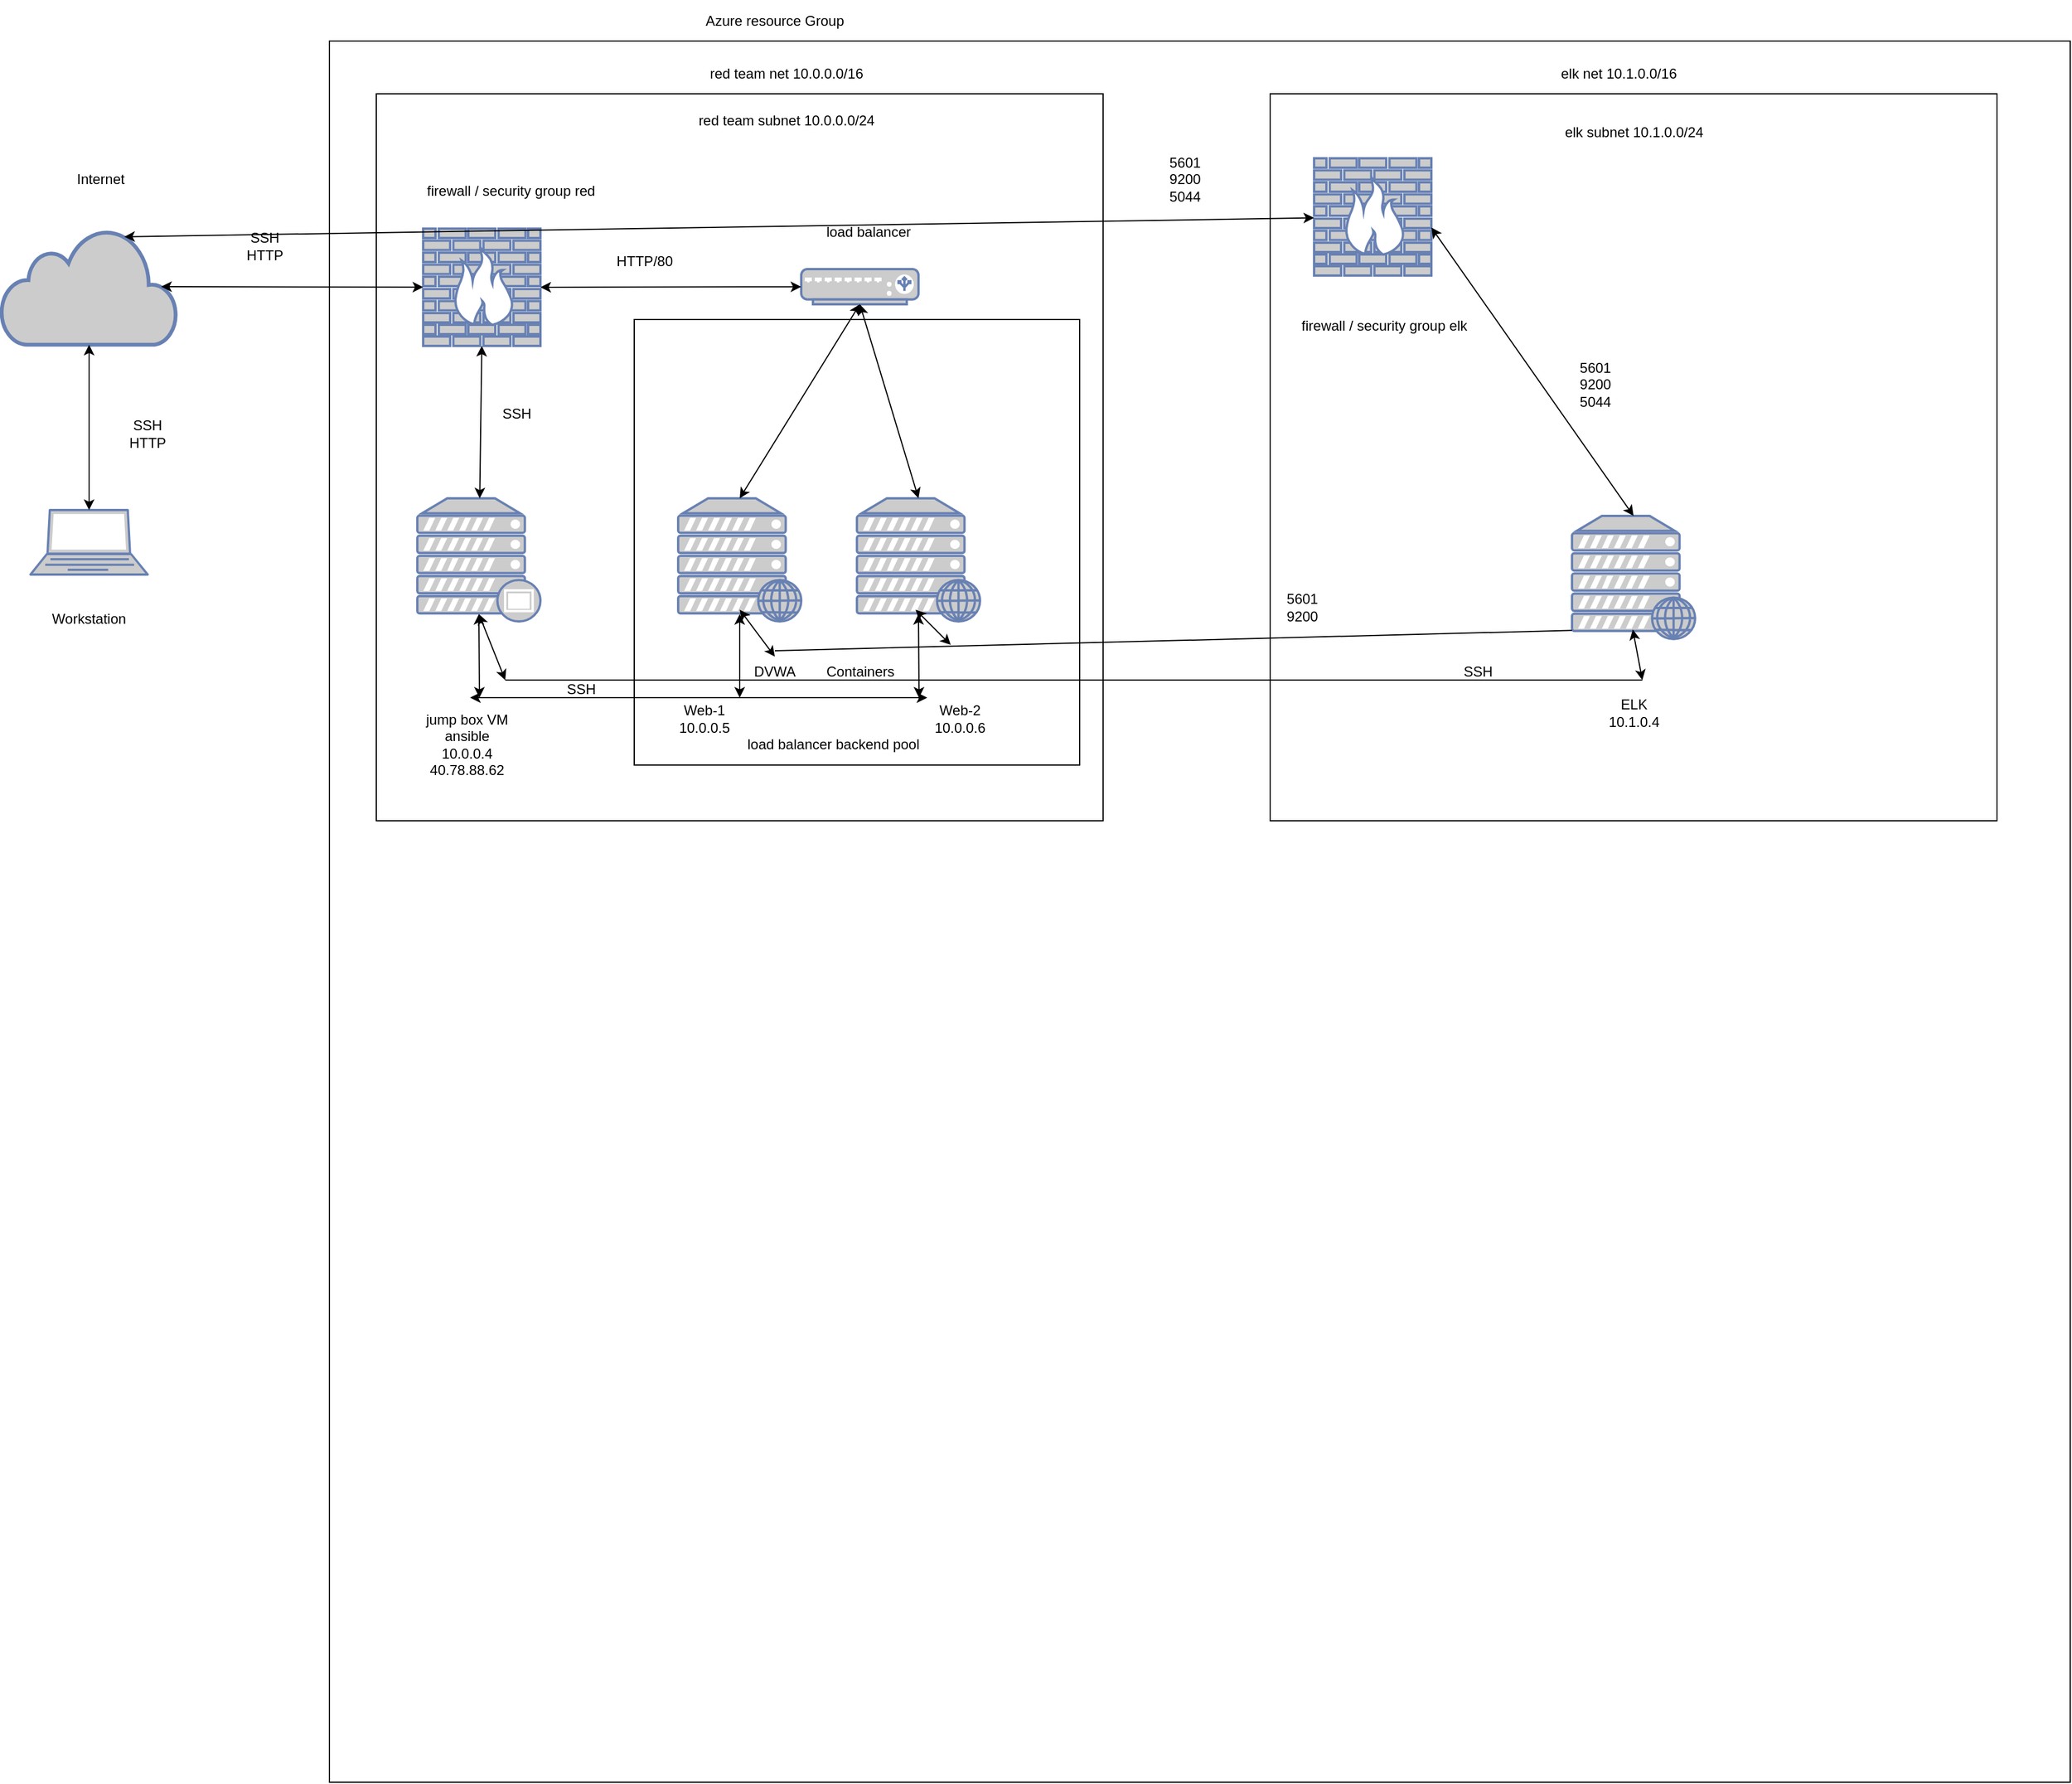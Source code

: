 <mxfile version="14.7.6" type="device"><diagram name="Page-1" id="bfe91b75-5d2c-26a0-9c1d-138518896778"><mxGraphModel dx="2996" dy="1016" grid="1" gridSize="10" guides="1" tooltips="1" connect="1" arrows="1" fold="1" page="1" pageScale="1" pageWidth="1100" pageHeight="850" background="none" math="0" shadow="0"><root><mxCell id="0"/><mxCell id="1" parent="0"/><mxCell id="l0G8uwlCx2XAzXtiMfjh-5" value="" style="whiteSpace=wrap;html=1;aspect=fixed;fillColor=none;" parent="1" vertex="1"><mxGeometry x="-790" y="45" width="1485" height="1485" as="geometry"/></mxCell><mxCell id="d-Sq1TwbT4W9AsZcCsx3-449" value="" style="whiteSpace=wrap;html=1;aspect=fixed;fillColor=none;" vertex="1" parent="1"><mxGeometry x="12.5" y="90" width="620" height="620" as="geometry"/></mxCell><mxCell id="l0G8uwlCx2XAzXtiMfjh-4" value="" style="whiteSpace=wrap;html=1;aspect=fixed;fillColor=none;" parent="1" vertex="1"><mxGeometry x="-750" y="90" width="620" height="620" as="geometry"/></mxCell><mxCell id="l0G8uwlCx2XAzXtiMfjh-1" value="" style="fontColor=#0066CC;verticalAlign=top;verticalLabelPosition=bottom;labelPosition=center;align=center;html=1;outlineConnect=0;fillColor=#CCCCCC;strokeColor=#6881B3;gradientColor=none;gradientDirection=north;strokeWidth=2;shape=mxgraph.networks.firewall;" parent="1" vertex="1"><mxGeometry x="-710" y="205" width="100" height="100" as="geometry"/></mxCell><mxCell id="l0G8uwlCx2XAzXtiMfjh-2" value="" style="html=1;outlineConnect=0;fillColor=#CCCCCC;strokeColor=#6881B3;gradientColor=none;gradientDirection=north;strokeWidth=2;shape=mxgraph.networks.cloud;fontColor=#ffffff;" parent="1" vertex="1"><mxGeometry x="-1070" y="205" width="150" height="99" as="geometry"/></mxCell><mxCell id="l0G8uwlCx2XAzXtiMfjh-3" value="" style="fontColor=#0066CC;verticalAlign=top;verticalLabelPosition=bottom;labelPosition=center;align=center;html=1;outlineConnect=0;fillColor=#CCCCCC;strokeColor=#6881B3;gradientColor=none;gradientDirection=north;strokeWidth=2;shape=mxgraph.networks.laptop;" parent="1" vertex="1"><mxGeometry x="-1045" y="445" width="100" height="55" as="geometry"/></mxCell><mxCell id="l0G8uwlCx2XAzXtiMfjh-6" value="" style="whiteSpace=wrap;html=1;aspect=fixed;fillColor=none;" parent="1" vertex="1"><mxGeometry x="-530" y="282.5" width="380" height="380" as="geometry"/></mxCell><mxCell id="l0G8uwlCx2XAzXtiMfjh-7" value="" style="fontColor=#0066CC;verticalAlign=top;verticalLabelPosition=bottom;labelPosition=center;align=center;html=1;outlineConnect=0;fillColor=#CCCCCC;strokeColor=#6881B3;gradientColor=none;gradientDirection=north;strokeWidth=2;shape=mxgraph.networks.web_server;" parent="1" vertex="1"><mxGeometry x="-492.5" y="435" width="105" height="105" as="geometry"/></mxCell><mxCell id="l0G8uwlCx2XAzXtiMfjh-8" value="" style="fontColor=#0066CC;verticalAlign=top;verticalLabelPosition=bottom;labelPosition=center;align=center;html=1;outlineConnect=0;fillColor=#CCCCCC;strokeColor=#6881B3;gradientColor=none;gradientDirection=north;strokeWidth=2;shape=mxgraph.networks.web_server;" parent="1" vertex="1"><mxGeometry x="-340" y="435" width="105" height="105" as="geometry"/></mxCell><mxCell id="l0G8uwlCx2XAzXtiMfjh-9" value="" style="fontColor=#0066CC;verticalAlign=top;verticalLabelPosition=bottom;labelPosition=center;align=center;html=1;outlineConnect=0;fillColor=#CCCCCC;strokeColor=#6881B3;gradientColor=none;gradientDirection=north;strokeWidth=2;shape=mxgraph.networks.load_balancer;" parent="1" vertex="1"><mxGeometry x="-387.5" y="239.5" width="100" height="30" as="geometry"/></mxCell><mxCell id="l0G8uwlCx2XAzXtiMfjh-10" value="" style="fontColor=#0066CC;verticalAlign=top;verticalLabelPosition=bottom;labelPosition=center;align=center;html=1;outlineConnect=0;fillColor=#CCCCCC;strokeColor=#6881B3;gradientColor=none;gradientDirection=north;strokeWidth=2;shape=mxgraph.networks.proxy_server;" parent="1" vertex="1"><mxGeometry x="-715" y="435" width="105" height="105" as="geometry"/></mxCell><mxCell id="l0G8uwlCx2XAzXtiMfjh-11" value="" style="endArrow=classic;startArrow=classic;html=1;exitX=0.5;exitY=0;exitDx=0;exitDy=0;exitPerimeter=0;" parent="1" source="l0G8uwlCx2XAzXtiMfjh-3" target="l0G8uwlCx2XAzXtiMfjh-2" edge="1"><mxGeometry width="50" height="50" relative="1" as="geometry"><mxPoint x="-460" y="425" as="sourcePoint"/><mxPoint x="-410" y="375" as="targetPoint"/></mxGeometry></mxCell><mxCell id="l0G8uwlCx2XAzXtiMfjh-12" value="" style="endArrow=classic;startArrow=classic;html=1;exitX=0.91;exitY=0.5;exitDx=0;exitDy=0;exitPerimeter=0;" parent="1" source="l0G8uwlCx2XAzXtiMfjh-2" target="l0G8uwlCx2XAzXtiMfjh-1" edge="1"><mxGeometry width="50" height="50" relative="1" as="geometry"><mxPoint x="-460" y="425" as="sourcePoint"/><mxPoint x="-410" y="375" as="targetPoint"/></mxGeometry></mxCell><mxCell id="l0G8uwlCx2XAzXtiMfjh-13" value="" style="endArrow=classic;startArrow=classic;html=1;exitX=1;exitY=0.5;exitDx=0;exitDy=0;exitPerimeter=0;" parent="1" source="l0G8uwlCx2XAzXtiMfjh-1" target="l0G8uwlCx2XAzXtiMfjh-9" edge="1"><mxGeometry width="50" height="50" relative="1" as="geometry"><mxPoint x="-460" y="425" as="sourcePoint"/><mxPoint x="-410" y="375" as="targetPoint"/></mxGeometry></mxCell><mxCell id="l0G8uwlCx2XAzXtiMfjh-14" value="" style="endArrow=classic;startArrow=classic;html=1;entryX=0.5;entryY=1;entryDx=0;entryDy=0;entryPerimeter=0;exitX=0.5;exitY=0;exitDx=0;exitDy=0;exitPerimeter=0;" parent="1" source="l0G8uwlCx2XAzXtiMfjh-7" target="l0G8uwlCx2XAzXtiMfjh-9" edge="1"><mxGeometry width="50" height="50" relative="1" as="geometry"><mxPoint x="-460" y="425" as="sourcePoint"/><mxPoint x="-410" y="375" as="targetPoint"/></mxGeometry></mxCell><mxCell id="l0G8uwlCx2XAzXtiMfjh-15" value="" style="endArrow=classic;startArrow=classic;html=1;entryX=0.5;entryY=1;entryDx=0;entryDy=0;entryPerimeter=0;exitX=0.5;exitY=0;exitDx=0;exitDy=0;exitPerimeter=0;" parent="1" source="l0G8uwlCx2XAzXtiMfjh-8" target="l0G8uwlCx2XAzXtiMfjh-9" edge="1"><mxGeometry width="50" height="50" relative="1" as="geometry"><mxPoint x="-460" y="425" as="sourcePoint"/><mxPoint x="-410" y="375" as="targetPoint"/></mxGeometry></mxCell><mxCell id="l0G8uwlCx2XAzXtiMfjh-16" value="" style="endArrow=classic;startArrow=classic;html=1;entryX=0.5;entryY=1;entryDx=0;entryDy=0;entryPerimeter=0;" parent="1" source="l0G8uwlCx2XAzXtiMfjh-10" target="l0G8uwlCx2XAzXtiMfjh-1" edge="1"><mxGeometry width="50" height="50" relative="1" as="geometry"><mxPoint x="-460" y="425" as="sourcePoint"/><mxPoint x="-410" y="375" as="targetPoint"/></mxGeometry></mxCell><mxCell id="l0G8uwlCx2XAzXtiMfjh-19" value="" style="endArrow=classic;startArrow=classic;html=1;entryX=0.5;entryY=0.94;entryDx=0;entryDy=0;entryPerimeter=0;" parent="1" target="l0G8uwlCx2XAzXtiMfjh-10" edge="1"><mxGeometry width="50" height="50" relative="1" as="geometry"><mxPoint x="-662" y="605" as="sourcePoint"/><mxPoint x="-410" y="375" as="targetPoint"/></mxGeometry></mxCell><mxCell id="l0G8uwlCx2XAzXtiMfjh-20" value="" style="endArrow=classic;startArrow=classic;html=1;" parent="1" edge="1"><mxGeometry width="50" height="50" relative="1" as="geometry"><mxPoint x="-670" y="605" as="sourcePoint"/><mxPoint x="-280" y="605" as="targetPoint"/></mxGeometry></mxCell><mxCell id="l0G8uwlCx2XAzXtiMfjh-21" value="" style="endArrow=classic;startArrow=classic;html=1;entryX=0.5;entryY=0.94;entryDx=0;entryDy=0;entryPerimeter=0;" parent="1" target="l0G8uwlCx2XAzXtiMfjh-7" edge="1"><mxGeometry width="50" height="50" relative="1" as="geometry"><mxPoint x="-440" y="605" as="sourcePoint"/><mxPoint x="-410" y="375" as="targetPoint"/></mxGeometry></mxCell><mxCell id="l0G8uwlCx2XAzXtiMfjh-22" value="" style="endArrow=classic;startArrow=classic;html=1;entryX=0.5;entryY=0.94;entryDx=0;entryDy=0;entryPerimeter=0;" parent="1" target="l0G8uwlCx2XAzXtiMfjh-8" edge="1"><mxGeometry width="50" height="50" relative="1" as="geometry"><mxPoint x="-287" y="605" as="sourcePoint"/><mxPoint x="-410" y="375" as="targetPoint"/></mxGeometry></mxCell><mxCell id="l0G8uwlCx2XAzXtiMfjh-23" value="Workstation" style="text;html=1;strokeColor=none;fillColor=none;align=center;verticalAlign=middle;whiteSpace=wrap;rounded=0;" parent="1" vertex="1"><mxGeometry x="-1030" y="520" width="70" height="35" as="geometry"/></mxCell><mxCell id="l0G8uwlCx2XAzXtiMfjh-24" value="Internet" style="text;html=1;strokeColor=none;fillColor=none;align=center;verticalAlign=middle;whiteSpace=wrap;rounded=0;" parent="1" vertex="1"><mxGeometry x="-1020" y="145" width="70" height="35" as="geometry"/></mxCell><mxCell id="l0G8uwlCx2XAzXtiMfjh-25" value="Azure resource Group" style="text;html=1;strokeColor=none;fillColor=none;align=center;verticalAlign=middle;whiteSpace=wrap;rounded=0;" parent="1" vertex="1"><mxGeometry x="-490" y="10" width="160" height="35" as="geometry"/></mxCell><mxCell id="l0G8uwlCx2XAzXtiMfjh-26" value="red team net 10.0.0.0/16" style="text;html=1;strokeColor=none;fillColor=none;align=center;verticalAlign=middle;whiteSpace=wrap;rounded=0;" parent="1" vertex="1"><mxGeometry x="-480" y="55" width="160" height="35" as="geometry"/></mxCell><mxCell id="l0G8uwlCx2XAzXtiMfjh-27" value="red team subnet 10.0.0.0/24" style="text;html=1;strokeColor=none;fillColor=none;align=center;verticalAlign=middle;whiteSpace=wrap;rounded=0;" parent="1" vertex="1"><mxGeometry x="-480" y="95" width="160" height="35" as="geometry"/></mxCell><mxCell id="l0G8uwlCx2XAzXtiMfjh-28" value="firewall / security group red" style="text;html=1;strokeColor=none;fillColor=none;align=center;verticalAlign=middle;whiteSpace=wrap;rounded=0;" parent="1" vertex="1"><mxGeometry x="-715" y="155" width="160" height="35" as="geometry"/></mxCell><mxCell id="l0G8uwlCx2XAzXtiMfjh-29" value="load balancer&lt;br&gt;" style="text;html=1;strokeColor=none;fillColor=none;align=center;verticalAlign=middle;whiteSpace=wrap;rounded=0;" parent="1" vertex="1"><mxGeometry x="-380" y="190" width="100" height="35" as="geometry"/></mxCell><mxCell id="l0G8uwlCx2XAzXtiMfjh-30" value="jump box VM ansible&lt;br&gt;10.0.0.4&lt;br&gt;40.78.88.62" style="text;html=1;strokeColor=none;fillColor=none;align=center;verticalAlign=middle;whiteSpace=wrap;rounded=0;" parent="1" vertex="1"><mxGeometry x="-715" y="605" width="85" height="80" as="geometry"/></mxCell><mxCell id="l0G8uwlCx2XAzXtiMfjh-31" value="DVWA" style="text;html=1;strokeColor=none;fillColor=none;align=center;verticalAlign=middle;whiteSpace=wrap;rounded=0;" parent="1" vertex="1"><mxGeometry x="-430" y="565" width="40" height="35" as="geometry"/></mxCell><mxCell id="l0G8uwlCx2XAzXtiMfjh-32" value="Containers" style="text;html=1;strokeColor=none;fillColor=none;align=center;verticalAlign=middle;whiteSpace=wrap;rounded=0;" parent="1" vertex="1"><mxGeometry x="-372.5" y="565" width="70" height="35" as="geometry"/></mxCell><mxCell id="l0G8uwlCx2XAzXtiMfjh-33" value="load balancer backend pool" style="text;html=1;strokeColor=none;fillColor=none;align=center;verticalAlign=middle;whiteSpace=wrap;rounded=0;" parent="1" vertex="1"><mxGeometry x="-440" y="627.5" width="160" height="35" as="geometry"/></mxCell><mxCell id="l0G8uwlCx2XAzXtiMfjh-34" value="Web-1 10.0.0.5" style="text;html=1;strokeColor=none;fillColor=none;align=center;verticalAlign=middle;whiteSpace=wrap;rounded=0;" parent="1" vertex="1"><mxGeometry x="-500" y="605" width="60" height="35" as="geometry"/></mxCell><mxCell id="l0G8uwlCx2XAzXtiMfjh-35" value="Web-2 10.0.0.6" style="text;html=1;strokeColor=none;fillColor=none;align=center;verticalAlign=middle;whiteSpace=wrap;rounded=0;" parent="1" vertex="1"><mxGeometry x="-287.5" y="605" width="70" height="35" as="geometry"/></mxCell><mxCell id="l0G8uwlCx2XAzXtiMfjh-36" value="SSH" style="text;html=1;strokeColor=none;fillColor=none;align=center;verticalAlign=middle;whiteSpace=wrap;rounded=0;" parent="1" vertex="1"><mxGeometry x="-595" y="580" width="40" height="35" as="geometry"/></mxCell><mxCell id="l0G8uwlCx2XAzXtiMfjh-37" value="SSH" style="text;html=1;strokeColor=none;fillColor=none;align=center;verticalAlign=middle;whiteSpace=wrap;rounded=0;" parent="1" vertex="1"><mxGeometry x="-650" y="345" width="40" height="35" as="geometry"/></mxCell><mxCell id="l0G8uwlCx2XAzXtiMfjh-38" value="HTTP/80" style="text;html=1;strokeColor=none;fillColor=none;align=center;verticalAlign=middle;whiteSpace=wrap;rounded=0;" parent="1" vertex="1"><mxGeometry x="-550" y="215" width="57.5" height="35" as="geometry"/></mxCell><mxCell id="l0G8uwlCx2XAzXtiMfjh-39" value="SSH&lt;br&gt;HTTP" style="text;html=1;strokeColor=none;fillColor=none;align=center;verticalAlign=middle;whiteSpace=wrap;rounded=0;" parent="1" vertex="1"><mxGeometry x="-980" y="355" width="70" height="50" as="geometry"/></mxCell><mxCell id="l0G8uwlCx2XAzXtiMfjh-40" value="SSH&lt;br&gt;HTTP" style="text;html=1;strokeColor=none;fillColor=none;align=center;verticalAlign=middle;whiteSpace=wrap;rounded=0;" parent="1" vertex="1"><mxGeometry x="-880" y="195" width="70" height="50" as="geometry"/></mxCell><mxCell id="d-Sq1TwbT4W9AsZcCsx3-423" value="" style="fontColor=#0066CC;verticalAlign=top;verticalLabelPosition=bottom;labelPosition=center;align=center;html=1;outlineConnect=0;fillColor=#CCCCCC;strokeColor=#6881B3;gradientColor=none;gradientDirection=north;strokeWidth=2;shape=mxgraph.networks.web_server;" vertex="1" parent="1"><mxGeometry x="270" y="450" width="105" height="105" as="geometry"/></mxCell><mxCell id="d-Sq1TwbT4W9AsZcCsx3-424" value="elk net 10.1.0.0/16" style="text;html=1;strokeColor=none;fillColor=none;align=center;verticalAlign=middle;whiteSpace=wrap;rounded=0;" vertex="1" parent="1"><mxGeometry x="230" y="55" width="160" height="35" as="geometry"/></mxCell><mxCell id="d-Sq1TwbT4W9AsZcCsx3-425" value="elk subnet 10.1.0.0/24" style="text;html=1;strokeColor=none;fillColor=none;align=center;verticalAlign=middle;whiteSpace=wrap;rounded=0;" vertex="1" parent="1"><mxGeometry x="242.5" y="105" width="160" height="35" as="geometry"/></mxCell><mxCell id="d-Sq1TwbT4W9AsZcCsx3-432" value="" style="endArrow=none;html=1;" edge="1" parent="1"><mxGeometry width="50" height="50" relative="1" as="geometry"><mxPoint x="330" y="590" as="sourcePoint"/><mxPoint x="-640" y="590" as="targetPoint"/></mxGeometry></mxCell><mxCell id="d-Sq1TwbT4W9AsZcCsx3-433" value="" style="endArrow=classic;startArrow=classic;html=1;entryX=0.5;entryY=0.94;entryDx=0;entryDy=0;entryPerimeter=0;" edge="1" parent="1" target="l0G8uwlCx2XAzXtiMfjh-10"><mxGeometry width="50" height="50" relative="1" as="geometry"><mxPoint x="-640" y="590" as="sourcePoint"/><mxPoint x="-652.5" y="543.7" as="targetPoint"/></mxGeometry></mxCell><mxCell id="d-Sq1TwbT4W9AsZcCsx3-434" value="" style="endArrow=classic;startArrow=classic;html=1;entryX=0.5;entryY=0.94;entryDx=0;entryDy=0;entryPerimeter=0;" edge="1" parent="1"><mxGeometry width="50" height="50" relative="1" as="geometry"><mxPoint x="330" y="590" as="sourcePoint"/><mxPoint x="321.83" y="546.85" as="targetPoint"/></mxGeometry></mxCell><mxCell id="d-Sq1TwbT4W9AsZcCsx3-435" value="ELK 10.1.0.4" style="text;html=1;strokeColor=none;fillColor=none;align=center;verticalAlign=middle;whiteSpace=wrap;rounded=0;" vertex="1" parent="1"><mxGeometry x="292.5" y="600" width="60" height="35" as="geometry"/></mxCell><mxCell id="d-Sq1TwbT4W9AsZcCsx3-436" value="" style="fontColor=#0066CC;verticalAlign=top;verticalLabelPosition=bottom;labelPosition=center;align=center;html=1;outlineConnect=0;fillColor=#CCCCCC;strokeColor=#6881B3;gradientColor=none;gradientDirection=north;strokeWidth=2;shape=mxgraph.networks.firewall;" vertex="1" parent="1"><mxGeometry x="50" y="145" width="100" height="100" as="geometry"/></mxCell><mxCell id="d-Sq1TwbT4W9AsZcCsx3-437" value="" style="endArrow=classic;startArrow=classic;html=1;exitX=1;exitY=0.5;exitDx=0;exitDy=0;exitPerimeter=0;entryX=0.5;entryY=0;entryDx=0;entryDy=0;entryPerimeter=0;" edge="1" parent="1" target="d-Sq1TwbT4W9AsZcCsx3-423"><mxGeometry width="50" height="50" relative="1" as="geometry"><mxPoint x="150" y="204.07" as="sourcePoint"/><mxPoint x="372.5" y="203.662" as="targetPoint"/></mxGeometry></mxCell><mxCell id="d-Sq1TwbT4W9AsZcCsx3-438" value="" style="endArrow=classic;startArrow=classic;html=1;exitX=0.7;exitY=0.07;exitDx=0;exitDy=0;exitPerimeter=0;" edge="1" parent="1" source="l0G8uwlCx2XAzXtiMfjh-2" target="d-Sq1TwbT4W9AsZcCsx3-436"><mxGeometry width="50" height="50" relative="1" as="geometry"><mxPoint x="-923.5" y="264.5" as="sourcePoint"/><mxPoint x="-700" y="264.909" as="targetPoint"/></mxGeometry></mxCell><mxCell id="d-Sq1TwbT4W9AsZcCsx3-439" value="firewall / security group elk" style="text;html=1;strokeColor=none;fillColor=none;align=center;verticalAlign=middle;whiteSpace=wrap;rounded=0;" vertex="1" parent="1"><mxGeometry x="30" y="270" width="160" height="35" as="geometry"/></mxCell><mxCell id="d-Sq1TwbT4W9AsZcCsx3-440" value="" style="endArrow=none;html=1;entryX=0.5;entryY=0;entryDx=0;entryDy=0;exitX=0;exitY=0.93;exitDx=0;exitDy=0;exitPerimeter=0;" edge="1" parent="1" source="d-Sq1TwbT4W9AsZcCsx3-423" target="l0G8uwlCx2XAzXtiMfjh-31"><mxGeometry width="50" height="50" relative="1" as="geometry"><mxPoint x="340" y="600" as="sourcePoint"/><mxPoint x="-630" y="600" as="targetPoint"/></mxGeometry></mxCell><mxCell id="d-Sq1TwbT4W9AsZcCsx3-441" value="" style="endArrow=classic;startArrow=classic;html=1;" edge="1" parent="1"><mxGeometry width="50" height="50" relative="1" as="geometry"><mxPoint x="-410" y="570" as="sourcePoint"/><mxPoint x="-440" y="530" as="targetPoint"/></mxGeometry></mxCell><mxCell id="d-Sq1TwbT4W9AsZcCsx3-442" value="" style="endArrow=classic;startArrow=classic;html=1;" edge="1" parent="1"><mxGeometry width="50" height="50" relative="1" as="geometry"><mxPoint x="-260" y="560" as="sourcePoint"/><mxPoint x="-290" y="530" as="targetPoint"/></mxGeometry></mxCell><mxCell id="d-Sq1TwbT4W9AsZcCsx3-443" value="5601&lt;br&gt;9200" style="text;html=1;strokeColor=none;fillColor=none;align=center;verticalAlign=middle;whiteSpace=wrap;rounded=0;" vertex="1" parent="1"><mxGeometry x="20" y="500" width="40" height="55" as="geometry"/></mxCell><mxCell id="d-Sq1TwbT4W9AsZcCsx3-444" value="SSH" style="text;html=1;strokeColor=none;fillColor=none;align=center;verticalAlign=middle;whiteSpace=wrap;rounded=0;" vertex="1" parent="1"><mxGeometry x="170" y="565" width="40" height="35" as="geometry"/></mxCell><mxCell id="d-Sq1TwbT4W9AsZcCsx3-448" value="5601&lt;br&gt;9200&lt;br&gt;5044" style="text;html=1;strokeColor=none;fillColor=none;align=center;verticalAlign=middle;whiteSpace=wrap;rounded=0;" vertex="1" parent="1"><mxGeometry x="-90" y="130" width="60" height="65" as="geometry"/></mxCell><mxCell id="d-Sq1TwbT4W9AsZcCsx3-450" value="5601&lt;br&gt;9200&lt;br&gt;5044" style="text;html=1;strokeColor=none;fillColor=none;align=center;verticalAlign=middle;whiteSpace=wrap;rounded=0;" vertex="1" parent="1"><mxGeometry x="260" y="305" width="60" height="65" as="geometry"/></mxCell></root></mxGraphModel></diagram></mxfile>